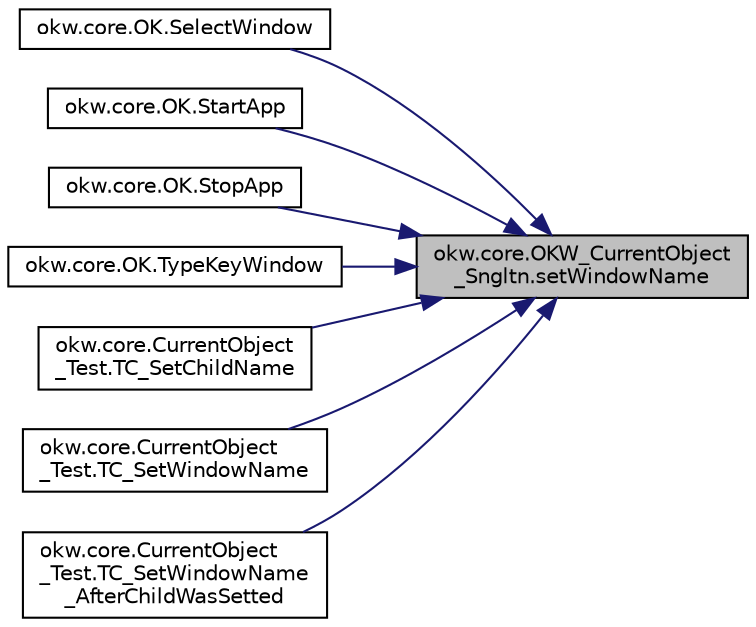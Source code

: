 digraph "okw.core.OKW_CurrentObject_Sngltn.setWindowName"
{
 // INTERACTIVE_SVG=YES
 // LATEX_PDF_SIZE
  edge [fontname="Helvetica",fontsize="10",labelfontname="Helvetica",labelfontsize="10"];
  node [fontname="Helvetica",fontsize="10",shape=record];
  rankdir="RL";
  Node213 [label="okw.core.OKW_CurrentObject\l_Sngltn.setWindowName",height=0.2,width=0.4,color="black", fillcolor="grey75", style="filled", fontcolor="black",tooltip="Hier wird der Kontext auf ein Fenster gesetzt."];
  Node213 -> Node214 [dir="back",color="midnightblue",fontsize="10",style="solid",fontname="Helvetica"];
  Node214 [label="okw.core.OK.SelectWindow",height=0.2,width=0.4,color="black", fillcolor="white", style="filled",URL="$classokw_1_1core_1_1_o_k.html#a4609a2156286fe56e1d4dba1695cd600",tooltip="Setzt den Kontext auf das gegebene Fenster."];
  Node213 -> Node215 [dir="back",color="midnightblue",fontsize="10",style="solid",fontname="Helvetica"];
  Node215 [label="okw.core.OK.StartApp",height=0.2,width=0.4,color="black", fillcolor="white", style="filled",URL="$classokw_1_1core_1_1_o_k.html#a38d47241f9746791eecaf7a45fcabb80",tooltip="Startet die gegebene Anwendung."];
  Node213 -> Node216 [dir="back",color="midnightblue",fontsize="10",style="solid",fontname="Helvetica"];
  Node216 [label="okw.core.OK.StopApp",height=0.2,width=0.4,color="black", fillcolor="white", style="filled",URL="$classokw_1_1core_1_1_o_k.html#adbb934e4f20a0c451b4720a67c6cf99a",tooltip="Beendet eine gegebene Anwendung."];
  Node213 -> Node217 [dir="back",color="midnightblue",fontsize="10",style="solid",fontname="Helvetica"];
  Node217 [label="okw.core.OK.TypeKeyWindow",height=0.2,width=0.4,color="black", fillcolor="white", style="filled",URL="$classokw_1_1core_1_1_o_k.html#ad91da46f1631eed55757d42061543e86",tooltip="Tastatureingabe in ein bestimmtes Fensterobjekt."];
  Node213 -> Node218 [dir="back",color="midnightblue",fontsize="10",style="solid",fontname="Helvetica"];
  Node218 [label="okw.core.CurrentObject\l_Test.TC_SetChildName",height=0.2,width=0.4,color="black", fillcolor="white", style="filled",URL="$classokw_1_1core_1_1_current_object___test.html#a63c6f491bb007e39b8e160ad3fe1dde3",tooltip="Testziel: Prüfen der Methode CurrentObject.SetChildName(*)."];
  Node213 -> Node219 [dir="back",color="midnightblue",fontsize="10",style="solid",fontname="Helvetica"];
  Node219 [label="okw.core.CurrentObject\l_Test.TC_SetWindowName",height=0.2,width=0.4,color="black", fillcolor="white", style="filled",URL="$classokw_1_1core_1_1_current_object___test.html#a246790d114df245cd7b5bc2b78d47af4",tooltip="Testziel: Prüfen der Methode CurrentObject.SetWindowName(*)."];
  Node213 -> Node220 [dir="back",color="midnightblue",fontsize="10",style="solid",fontname="Helvetica"];
  Node220 [label="okw.core.CurrentObject\l_Test.TC_SetWindowName\l_AfterChildWasSetted",height=0.2,width=0.4,color="black", fillcolor="white", style="filled",URL="$classokw_1_1core_1_1_current_object___test.html#a8bd5fc4a21e1f5ade5fb136aabf58fea",tooltip="Testziel: Prüfen der Methode CurrentObject.SetWindowName(*)."];
}
